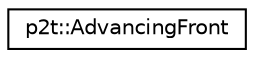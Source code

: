digraph "Graphical Class Hierarchy"
{
  edge [fontname="Helvetica",fontsize="10",labelfontname="Helvetica",labelfontsize="10"];
  node [fontname="Helvetica",fontsize="10",shape=record];
  rankdir="LR";
  Node1 [label="p2t::AdvancingFront",height=0.2,width=0.4,color="black", fillcolor="white", style="filled",URL="$classp2t_1_1_advancing_front.html"];
}
